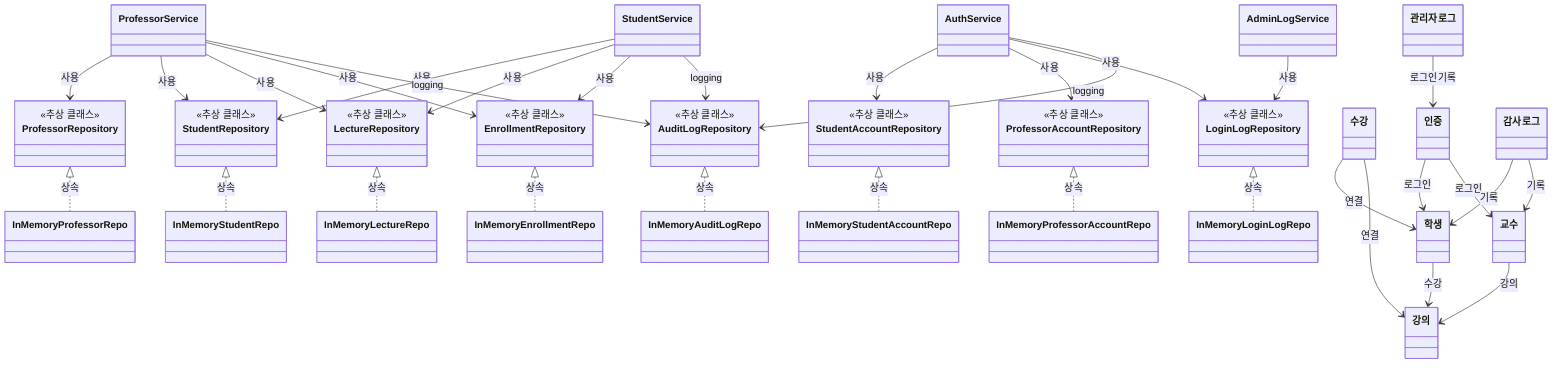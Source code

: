 classDiagram 
direction TB 
class ProfessorRepository { 
    <<추상 클래스>> 
}
class StudentRepository { 
    <<추상 클래스>> 
}
class LectureRepository { 
    <<추상 클래스>> 
}
class EnrollmentRepository { 
    <<추상 클래스>> 
}
class StudentAccountRepository { 
    <<추상 클래스>> 
}
class ProfessorAccountRepository { 
    <<추상 클래스>> 
}
class LoginLogRepository { 
    <<추상 클래스>> 
}
class AuditLogRepository { 
    <<추상 클래스>> 
}
class InMemoryProfessorRepo { }
class InMemoryStudentRepo { }
class InMemoryLectureRepo { }
class InMemoryEnrollmentRepo { }
class InMemoryStudentAccountRepo { }
class InMemoryProfessorAccountRepo { }
class InMemoryLoginLogRepo { }
class InMemoryAuditLogRepo { }
ProfessorRepository <|.. InMemoryProfessorRepo : 상속
StudentRepository <|.. InMemoryStudentRepo : 상속
LectureRepository <|.. InMemoryLectureRepo : 상속
EnrollmentRepository <|.. InMemoryEnrollmentRepo : 상속
StudentAccountRepository <|.. InMemoryStudentAccountRepo : 상속
ProfessorAccountRepository <|.. InMemoryProfessorAccountRepo : 상속
LoginLogRepository <|.. InMemoryLoginLogRepo : 상속
AuditLogRepository <|.. InMemoryAuditLogRepo : 상속
class StudentService { }
class ProfessorService { }
class AuthService { }
class AdminLogService { }
StudentService --> StudentRepository : 사용
StudentService --> LectureRepository : 사용
StudentService --> EnrollmentRepository : 사용
StudentService --> AuditLogRepository : logging
ProfessorService --> ProfessorRepository : 사용
ProfessorService --> StudentRepository : 사용
ProfessorService --> LectureRepository : 사용
ProfessorService --> EnrollmentRepository : 사용
ProfessorService --> AuditLogRepository : logging
AuthService --> StudentAccountRepository : 사용
AuthService --> ProfessorAccountRepository : 사용
AuthService --> LoginLogRepository : 사용
AuthService --> AuditLogRepository : logging
AdminLogService --> LoginLogRepository : 사용

direction TB

class 학생
class 교수
class 강의
class 수강
class 인증
class 관리자로그
class 감사로그

학생 --> 강의 : 수강
교수 --> 강의 : 강의
수강 --> 학생 : 연결
수강 --> 강의 : 연결
인증 --> 학생 : 로그인
인증 --> 교수 : 로그인
관리자로그 --> 인증 : 로그인기록
감사로그 --> 학생 : 기록
감사로그 --> 교수 : 기록